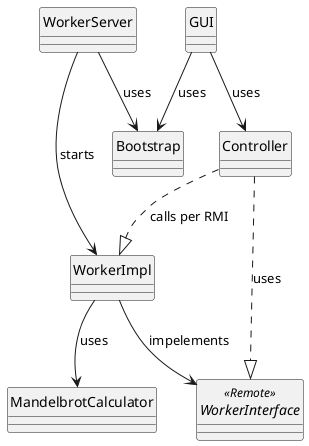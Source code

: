 @startuml
skinparam style strictuml
skinparam classAttributeIconSize 0

' Interfaces

interface WorkerInterface <<Remote>>

' Klassen
class Bootstrap
class GUI
class Controller
class MandelbrotCalculator
class WorkerImpl
class WorkerServer

' Beziehungen

GUI --> Controller : uses
GUI --> Bootstrap : uses
Controller ..|> WorkerInterface : uses
Controller ..|> WorkerImpl : calls per RMI
WorkerImpl --> WorkerInterface : impelements
WorkerImpl --> MandelbrotCalculator : uses
WorkerServer -->Bootstrap : uses
WorkerServer --> WorkerImpl : starts

@enduml
